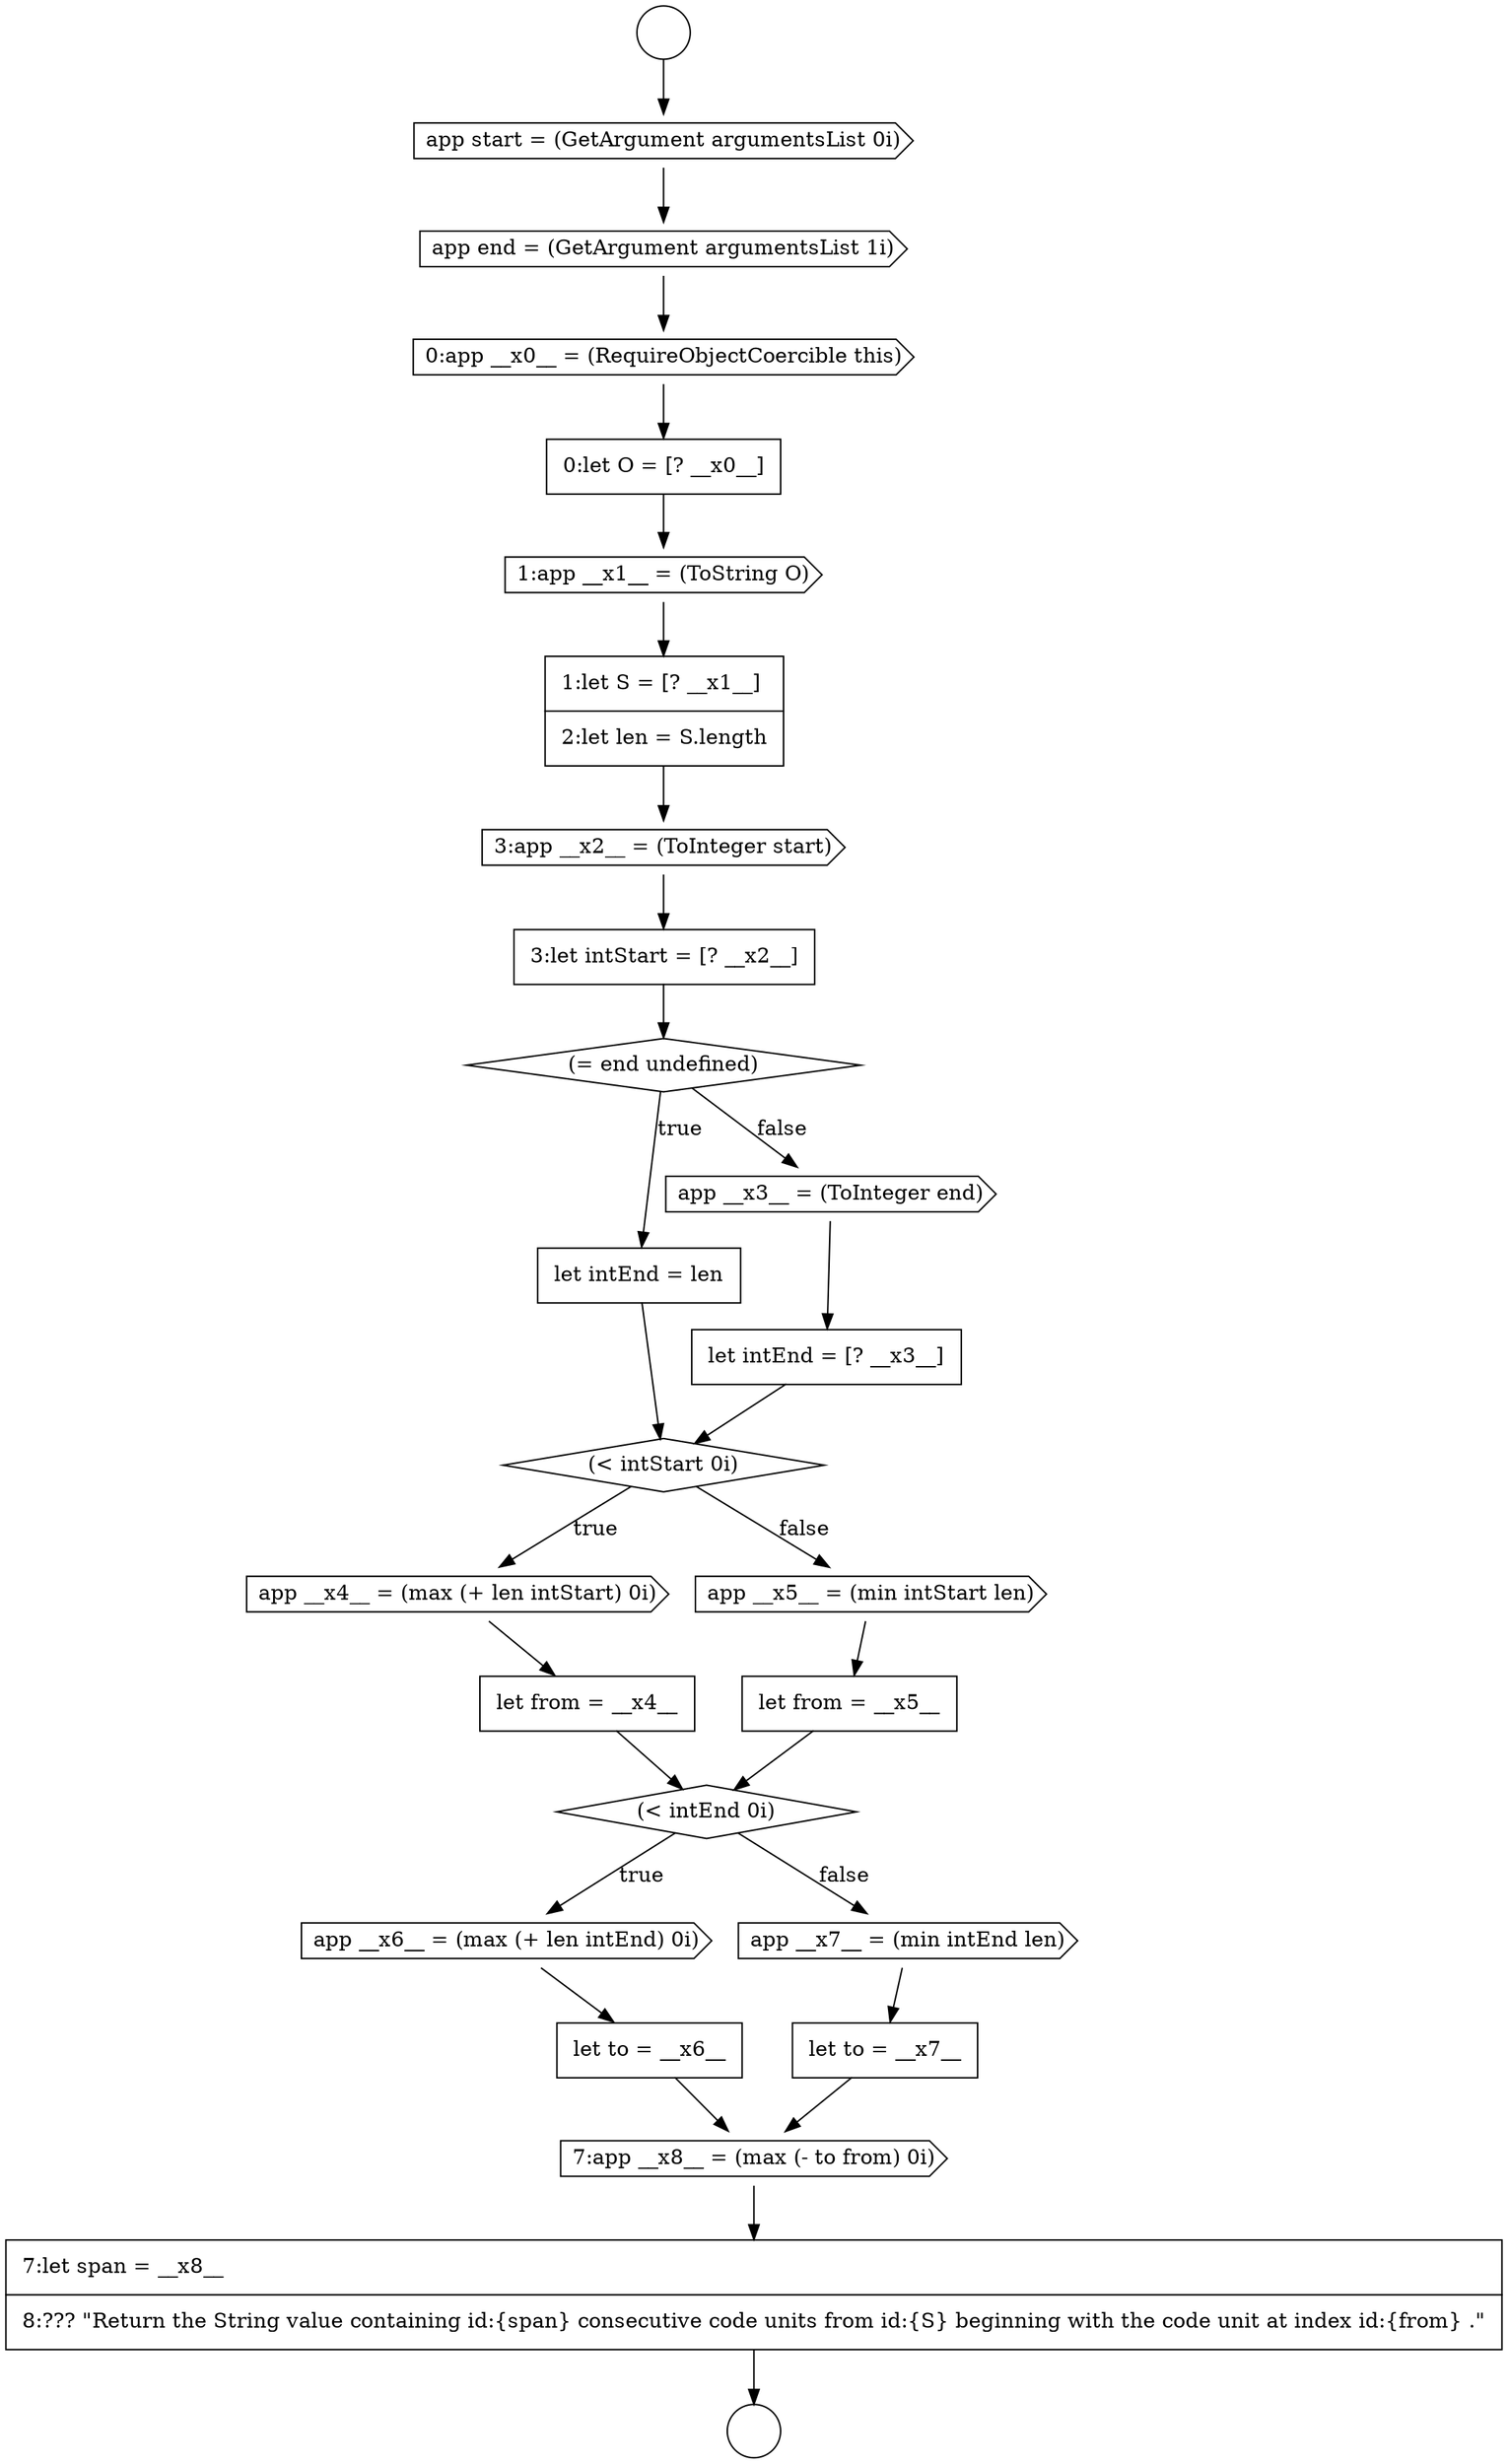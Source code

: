 digraph {
  node14296 [shape=cds, label=<<font color="black">app __x6__ = (max (+ len intEnd) 0i)</font>> color="black" fillcolor="white" style=filled]
  node14301 [shape=none, margin=0, label=<<font color="black">
    <table border="0" cellborder="1" cellspacing="0" cellpadding="10">
      <tr><td align="left">7:let span = __x8__</td></tr>
      <tr><td align="left">8:??? &quot;Return the String value containing id:{span} consecutive code units from id:{S} beginning with the code unit at index id:{from} .&quot;</td></tr>
    </table>
  </font>> color="black" fillcolor="white" style=filled]
  node14292 [shape=none, margin=0, label=<<font color="black">
    <table border="0" cellborder="1" cellspacing="0" cellpadding="10">
      <tr><td align="left">let from = __x4__</td></tr>
    </table>
  </font>> color="black" fillcolor="white" style=filled]
  node14277 [shape=circle label=" " color="black" fillcolor="white" style=filled]
  node14299 [shape=none, margin=0, label=<<font color="black">
    <table border="0" cellborder="1" cellspacing="0" cellpadding="10">
      <tr><td align="left">let to = __x7__</td></tr>
    </table>
  </font>> color="black" fillcolor="white" style=filled]
  node14284 [shape=cds, label=<<font color="black">3:app __x2__ = (ToInteger start)</font>> color="black" fillcolor="white" style=filled]
  node14295 [shape=diamond, label=<<font color="black">(&lt; intEnd 0i)</font>> color="black" fillcolor="white" style=filled]
  node14291 [shape=cds, label=<<font color="black">app __x4__ = (max (+ len intStart) 0i)</font>> color="black" fillcolor="white" style=filled]
  node14276 [shape=circle label=" " color="black" fillcolor="white" style=filled]
  node14281 [shape=none, margin=0, label=<<font color="black">
    <table border="0" cellborder="1" cellspacing="0" cellpadding="10">
      <tr><td align="left">0:let O = [? __x0__]</td></tr>
    </table>
  </font>> color="black" fillcolor="white" style=filled]
  node14286 [shape=diamond, label=<<font color="black">(= end undefined)</font>> color="black" fillcolor="white" style=filled]
  node14290 [shape=diamond, label=<<font color="black">(&lt; intStart 0i)</font>> color="black" fillcolor="white" style=filled]
  node14282 [shape=cds, label=<<font color="black">1:app __x1__ = (ToString O)</font>> color="black" fillcolor="white" style=filled]
  node14289 [shape=none, margin=0, label=<<font color="black">
    <table border="0" cellborder="1" cellspacing="0" cellpadding="10">
      <tr><td align="left">let intEnd = [? __x3__]</td></tr>
    </table>
  </font>> color="black" fillcolor="white" style=filled]
  node14285 [shape=none, margin=0, label=<<font color="black">
    <table border="0" cellborder="1" cellspacing="0" cellpadding="10">
      <tr><td align="left">3:let intStart = [? __x2__]</td></tr>
    </table>
  </font>> color="black" fillcolor="white" style=filled]
  node14280 [shape=cds, label=<<font color="black">0:app __x0__ = (RequireObjectCoercible this)</font>> color="black" fillcolor="white" style=filled]
  node14294 [shape=none, margin=0, label=<<font color="black">
    <table border="0" cellborder="1" cellspacing="0" cellpadding="10">
      <tr><td align="left">let from = __x5__</td></tr>
    </table>
  </font>> color="black" fillcolor="white" style=filled]
  node14287 [shape=none, margin=0, label=<<font color="black">
    <table border="0" cellborder="1" cellspacing="0" cellpadding="10">
      <tr><td align="left">let intEnd = len</td></tr>
    </table>
  </font>> color="black" fillcolor="white" style=filled]
  node14279 [shape=cds, label=<<font color="black">app end = (GetArgument argumentsList 1i)</font>> color="black" fillcolor="white" style=filled]
  node14297 [shape=none, margin=0, label=<<font color="black">
    <table border="0" cellborder="1" cellspacing="0" cellpadding="10">
      <tr><td align="left">let to = __x6__</td></tr>
    </table>
  </font>> color="black" fillcolor="white" style=filled]
  node14300 [shape=cds, label=<<font color="black">7:app __x8__ = (max (- to from) 0i)</font>> color="black" fillcolor="white" style=filled]
  node14278 [shape=cds, label=<<font color="black">app start = (GetArgument argumentsList 0i)</font>> color="black" fillcolor="white" style=filled]
  node14288 [shape=cds, label=<<font color="black">app __x3__ = (ToInteger end)</font>> color="black" fillcolor="white" style=filled]
  node14293 [shape=cds, label=<<font color="black">app __x5__ = (min intStart len)</font>> color="black" fillcolor="white" style=filled]
  node14298 [shape=cds, label=<<font color="black">app __x7__ = (min intEnd len)</font>> color="black" fillcolor="white" style=filled]
  node14283 [shape=none, margin=0, label=<<font color="black">
    <table border="0" cellborder="1" cellspacing="0" cellpadding="10">
      <tr><td align="left">1:let S = [? __x1__]</td></tr>
      <tr><td align="left">2:let len = S.length</td></tr>
    </table>
  </font>> color="black" fillcolor="white" style=filled]
  node14297 -> node14300 [ color="black"]
  node14295 -> node14296 [label=<<font color="black">true</font>> color="black"]
  node14295 -> node14298 [label=<<font color="black">false</font>> color="black"]
  node14288 -> node14289 [ color="black"]
  node14280 -> node14281 [ color="black"]
  node14299 -> node14300 [ color="black"]
  node14300 -> node14301 [ color="black"]
  node14301 -> node14277 [ color="black"]
  node14283 -> node14284 [ color="black"]
  node14287 -> node14290 [ color="black"]
  node14282 -> node14283 [ color="black"]
  node14291 -> node14292 [ color="black"]
  node14276 -> node14278 [ color="black"]
  node14292 -> node14295 [ color="black"]
  node14278 -> node14279 [ color="black"]
  node14298 -> node14299 [ color="black"]
  node14281 -> node14282 [ color="black"]
  node14285 -> node14286 [ color="black"]
  node14284 -> node14285 [ color="black"]
  node14286 -> node14287 [label=<<font color="black">true</font>> color="black"]
  node14286 -> node14288 [label=<<font color="black">false</font>> color="black"]
  node14289 -> node14290 [ color="black"]
  node14290 -> node14291 [label=<<font color="black">true</font>> color="black"]
  node14290 -> node14293 [label=<<font color="black">false</font>> color="black"]
  node14294 -> node14295 [ color="black"]
  node14293 -> node14294 [ color="black"]
  node14279 -> node14280 [ color="black"]
  node14296 -> node14297 [ color="black"]
}
